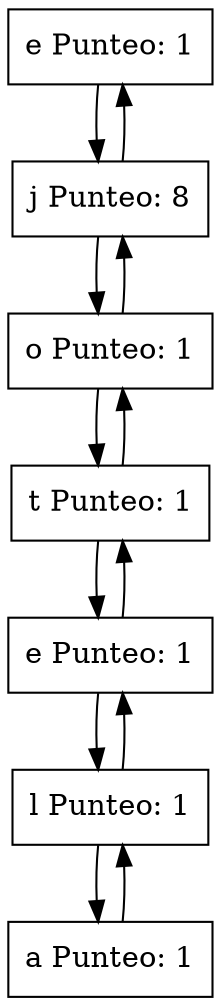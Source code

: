 digraph FichasJug1{ 
 linkdir=LR 
nodo0[shape= record label="e
 Punteo: 1"];
nodo1[shape= record label="j
 Punteo: 8"];
nodo2[shape= record label="o
 Punteo: 1"];
nodo3[shape= record label="t
 Punteo: 1"];
nodo4[shape= record label="e
 Punteo: 1"];
nodo5[shape= record label="l
 Punteo: 1"];
nodo6[shape= record label="a
 Punteo: 1"];

nodo0 -> nodo1
nodo1 -> nodo2
nodo1 -> nodo0
nodo2 -> nodo3
nodo2 -> nodo1
nodo3 -> nodo4
nodo3 -> nodo2
nodo4 -> nodo5
nodo4 -> nodo3
nodo5 -> nodo6
nodo5 -> nodo4
nodo6 -> nodo5
}
